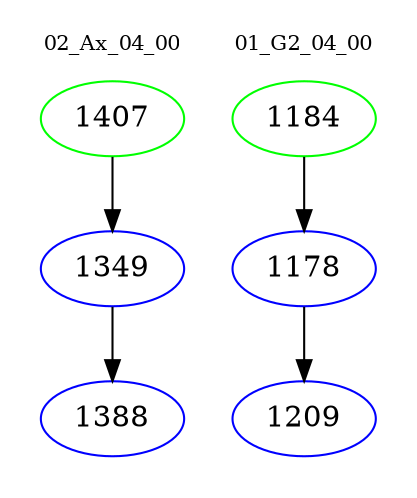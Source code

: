 digraph{
subgraph cluster_0 {
color = white
label = "02_Ax_04_00";
fontsize=10;
T0_1407 [label="1407", color="green"]
T0_1407 -> T0_1349 [color="black"]
T0_1349 [label="1349", color="blue"]
T0_1349 -> T0_1388 [color="black"]
T0_1388 [label="1388", color="blue"]
}
subgraph cluster_1 {
color = white
label = "01_G2_04_00";
fontsize=10;
T1_1184 [label="1184", color="green"]
T1_1184 -> T1_1178 [color="black"]
T1_1178 [label="1178", color="blue"]
T1_1178 -> T1_1209 [color="black"]
T1_1209 [label="1209", color="blue"]
}
}
